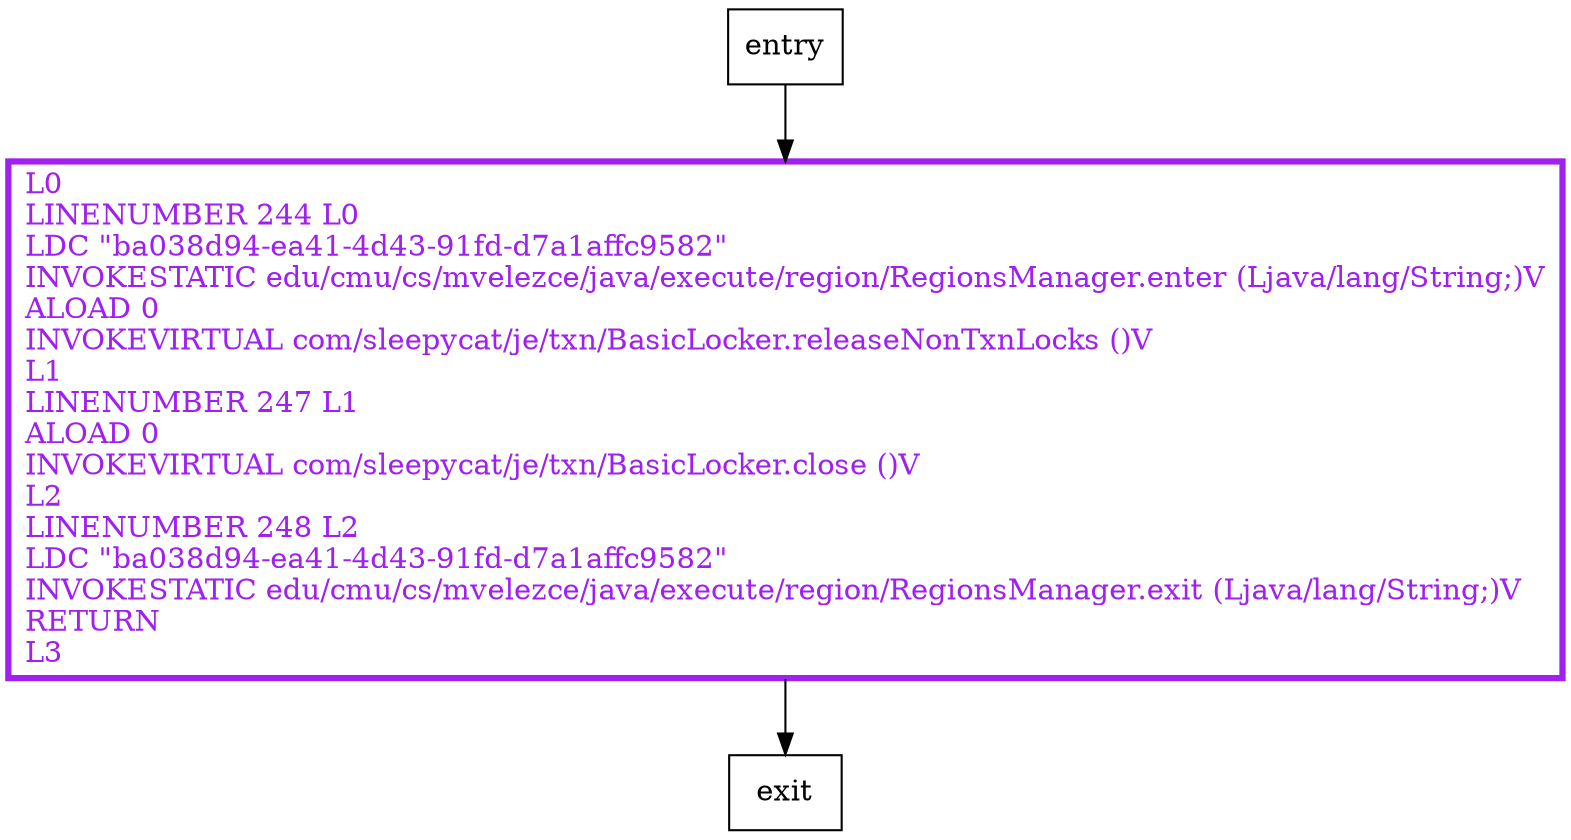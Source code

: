 digraph operationEnd {
node [shape=record];
899225761 [label="L0\lLINENUMBER 244 L0\lLDC \"ba038d94-ea41-4d43-91fd-d7a1affc9582\"\lINVOKESTATIC edu/cmu/cs/mvelezce/java/execute/region/RegionsManager.enter (Ljava/lang/String;)V\lALOAD 0\lINVOKEVIRTUAL com/sleepycat/je/txn/BasicLocker.releaseNonTxnLocks ()V\lL1\lLINENUMBER 247 L1\lALOAD 0\lINVOKEVIRTUAL com/sleepycat/je/txn/BasicLocker.close ()V\lL2\lLINENUMBER 248 L2\lLDC \"ba038d94-ea41-4d43-91fd-d7a1affc9582\"\lINVOKESTATIC edu/cmu/cs/mvelezce/java/execute/region/RegionsManager.exit (Ljava/lang/String;)V\lRETURN\lL3\l"];
entry;
exit;
entry -> 899225761
899225761 -> exit
899225761[fontcolor="purple", penwidth=3, color="purple"];
}
